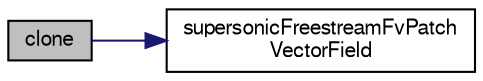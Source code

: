 digraph "clone"
{
  bgcolor="transparent";
  edge [fontname="FreeSans",fontsize="10",labelfontname="FreeSans",labelfontsize="10"];
  node [fontname="FreeSans",fontsize="10",shape=record];
  rankdir="LR";
  Node72 [label="clone",height=0.2,width=0.4,color="black", fillcolor="grey75", style="filled", fontcolor="black"];
  Node72 -> Node73 [color="midnightblue",fontsize="10",style="solid",fontname="FreeSans"];
  Node73 [label="supersonicFreestreamFvPatch\lVectorField",height=0.2,width=0.4,color="black",URL="$a22262.html#a1528b9723f1daf4a8e6696f926331e51",tooltip="Construct from patch and internal field. "];
}
